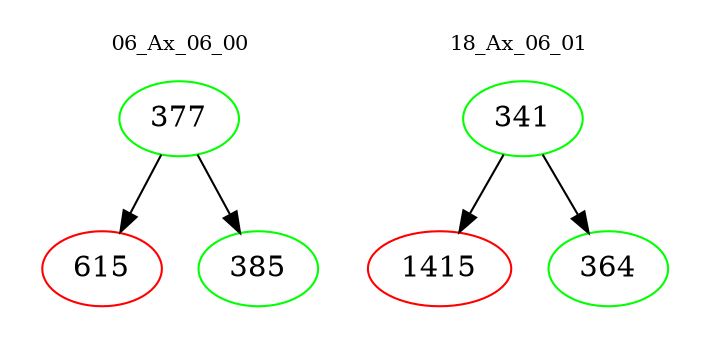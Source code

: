 digraph{
subgraph cluster_0 {
color = white
label = "06_Ax_06_00";
fontsize=10;
T0_377 [label="377", color="green"]
T0_377 -> T0_615 [color="black"]
T0_615 [label="615", color="red"]
T0_377 -> T0_385 [color="black"]
T0_385 [label="385", color="green"]
}
subgraph cluster_1 {
color = white
label = "18_Ax_06_01";
fontsize=10;
T1_341 [label="341", color="green"]
T1_341 -> T1_1415 [color="black"]
T1_1415 [label="1415", color="red"]
T1_341 -> T1_364 [color="black"]
T1_364 [label="364", color="green"]
}
}
